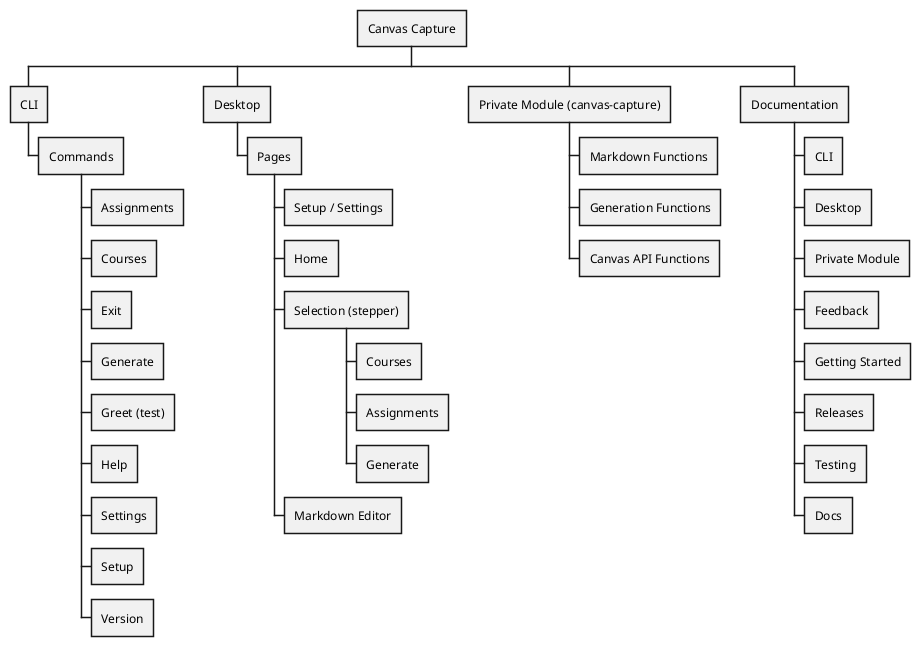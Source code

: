 @startwbs Canvas Capture Structure
* Canvas Capture
** CLI
*** Commands
**** Assignments
**** Courses
**** Exit
**** Generate
**** Greet (test)
**** Help
**** Settings
**** Setup
**** Version
** Desktop
*** Pages
**** Setup / Settings
**** Home
**** Selection (stepper)
***** Courses
***** Assignments
***** Generate
**** Markdown Editor
** Private Module (canvas-capture)
*** Markdown Functions
*** Generation Functions
*** Canvas API Functions
** Documentation
*** CLI
*** Desktop
*** Private Module
*** Feedback
*** Getting Started
*** Releases
*** Testing
*** Docs
@endwbs